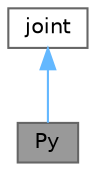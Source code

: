 digraph "Py"
{
 // LATEX_PDF_SIZE
  bgcolor="transparent";
  edge [fontname=Helvetica,fontsize=10,labelfontname=Helvetica,labelfontsize=10];
  node [fontname=Helvetica,fontsize=10,shape=box,height=0.2,width=0.4];
  Node1 [id="Node000001",label="Py",height=0.2,width=0.4,color="gray40", fillcolor="grey60", style="filled", fontcolor="black",tooltip="Prismatic joint for translation along the y-axis."];
  Node2 -> Node1 [id="edge1_Node000001_Node000002",dir="back",color="steelblue1",style="solid",tooltip=" "];
  Node2 [id="Node000002",label="joint",height=0.2,width=0.4,color="gray40", fillcolor="white", style="filled",URL="$classFoam_1_1RBD_1_1joint.html",tooltip="Abstract base-class for all rigid-body joints."];
}
